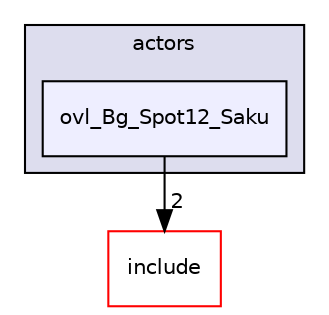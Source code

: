 digraph "src/overlays/actors/ovl_Bg_Spot12_Saku" {
  compound=true
  node [ fontsize="10", fontname="Helvetica"];
  edge [ labelfontsize="10", labelfontname="Helvetica"];
  subgraph clusterdir_e93473484be31ce7bcb356bd643a22f8 {
    graph [ bgcolor="#ddddee", pencolor="black", label="actors" fontname="Helvetica", fontsize="10", URL="dir_e93473484be31ce7bcb356bd643a22f8.html"]
  dir_688652b6eac4b0f0af69da0b1d7be86c [shape=box, label="ovl_Bg_Spot12_Saku", style="filled", fillcolor="#eeeeff", pencolor="black", URL="dir_688652b6eac4b0f0af69da0b1d7be86c.html"];
  }
  dir_d44c64559bbebec7f509842c48db8b23 [shape=box label="include" fillcolor="white" style="filled" color="red" URL="dir_d44c64559bbebec7f509842c48db8b23.html"];
  dir_688652b6eac4b0f0af69da0b1d7be86c->dir_d44c64559bbebec7f509842c48db8b23 [headlabel="2", labeldistance=1.5 headhref="dir_000118_000000.html"];
}
